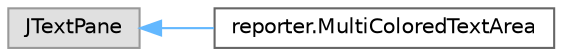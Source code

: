 digraph "Graphical Class Hierarchy"
{
 // LATEX_PDF_SIZE
  bgcolor="transparent";
  edge [fontname=Helvetica,fontsize=10,labelfontname=Helvetica,labelfontsize=10];
  node [fontname=Helvetica,fontsize=10,shape=box,height=0.2,width=0.4];
  rankdir="LR";
  Node0 [id="Node000000",label="JTextPane",height=0.2,width=0.4,color="grey60", fillcolor="#E0E0E0", style="filled",tooltip=" "];
  Node0 -> Node1 [id="edge60_Node000000_Node000001",dir="back",color="steelblue1",style="solid",tooltip=" "];
  Node1 [id="Node000001",label="reporter.MultiColoredTextArea",height=0.2,width=0.4,color="grey40", fillcolor="white", style="filled",URL="$classreporter_1_1_multi_colored_text_area.html",tooltip=" "];
}
